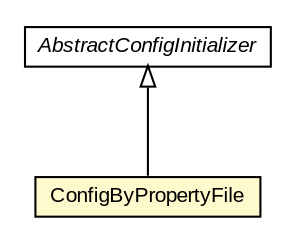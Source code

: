 #!/usr/local/bin/dot
#
# Class diagram 
# Generated by UMLGraph version R5_6-24-gf6e263 (http://www.umlgraph.org/)
#

digraph G {
	edge [fontname="arial",fontsize=10,labelfontname="arial",labelfontsize=10];
	node [fontname="arial",fontsize=10,shape=plaintext];
	nodesep=0.25;
	ranksep=0.5;
	// net.brabenetz.lib.securedproperties.config.ConfigByPropertyFile
	c148 [label=<<table title="net.brabenetz.lib.securedproperties.config.ConfigByPropertyFile" border="0" cellborder="1" cellspacing="0" cellpadding="2" port="p" bgcolor="lemonChiffon" href="./ConfigByPropertyFile.html">
		<tr><td><table border="0" cellspacing="0" cellpadding="1">
<tr><td align="center" balign="center"> ConfigByPropertyFile </td></tr>
		</table></td></tr>
		</table>>, URL="./ConfigByPropertyFile.html", fontname="arial", fontcolor="black", fontsize=10.0];
	// net.brabenetz.lib.securedproperties.config.AbstractConfigInitializer
	c151 [label=<<table title="net.brabenetz.lib.securedproperties.config.AbstractConfigInitializer" border="0" cellborder="1" cellspacing="0" cellpadding="2" port="p" href="./AbstractConfigInitializer.html">
		<tr><td><table border="0" cellspacing="0" cellpadding="1">
<tr><td align="center" balign="center"><font face="arial italic"> AbstractConfigInitializer </font></td></tr>
		</table></td></tr>
		</table>>, URL="./AbstractConfigInitializer.html", fontname="arial", fontcolor="black", fontsize=10.0];
	//net.brabenetz.lib.securedproperties.config.ConfigByPropertyFile extends net.brabenetz.lib.securedproperties.config.AbstractConfigInitializer
	c151:p -> c148:p [dir=back,arrowtail=empty];
}

